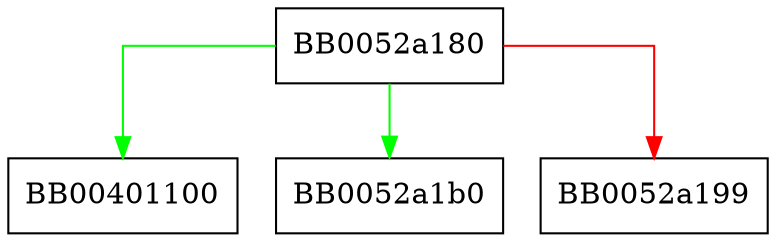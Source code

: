 digraph buffer_puts {
  node [shape="box"];
  graph [splines=ortho];
  BB0052a180 -> BB00401100 [color="green"];
  BB0052a180 -> BB0052a1b0 [color="green"];
  BB0052a180 -> BB0052a199 [color="red"];
}